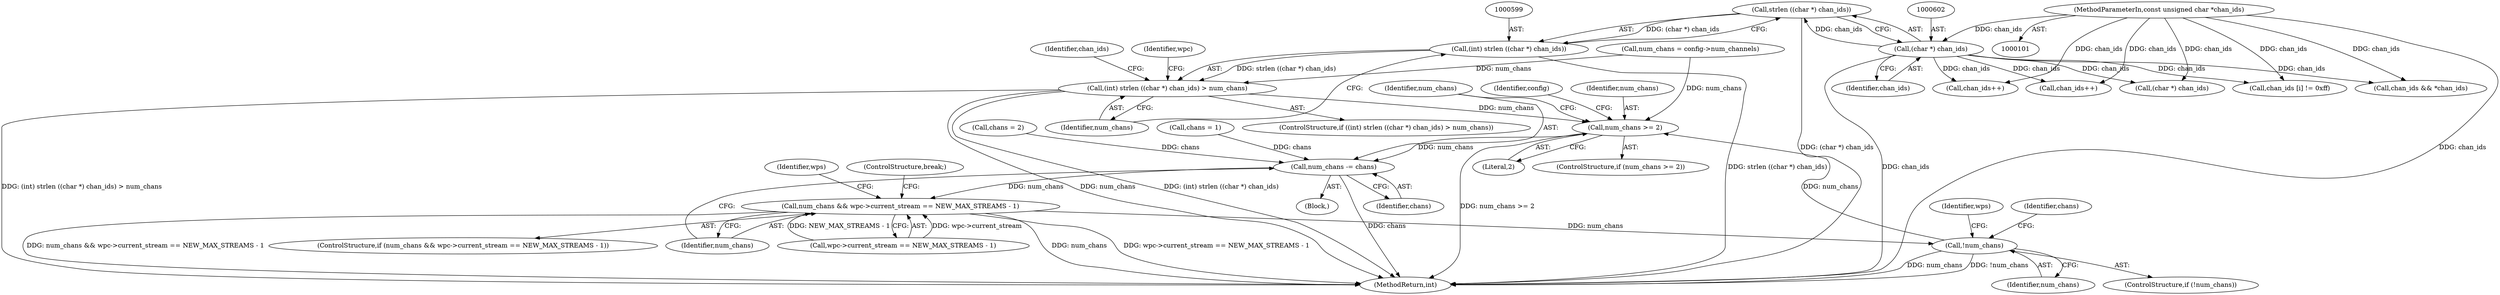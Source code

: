 digraph "0_WavPack_070ef6f138956d9ea9612e69586152339dbefe51@API" {
"1000600" [label="(Call,strlen ((char *) chan_ids))"];
"1000601" [label="(Call,(char *) chan_ids)"];
"1000105" [label="(MethodParameterIn,const unsigned char *chan_ids)"];
"1000598" [label="(Call,(int) strlen ((char *) chan_ids))"];
"1000597" [label="(Call,(int) strlen ((char *) chan_ids) > num_chans)"];
"1000818" [label="(Call,num_chans >= 2)"];
"1000839" [label="(Call,num_chans -= chans)"];
"1000843" [label="(Call,num_chans && wpc->current_stream == NEW_MAX_STREAMS - 1)"];
"1000912" [label="(Call,!num_chans)"];
"1000601" [label="(Call,(char *) chan_ids)"];
"1000615" [label="(Identifier,chan_ids)"];
"1000604" [label="(Identifier,num_chans)"];
"1000690" [label="(Block,)"];
"1000845" [label="(Call,wpc->current_stream == NEW_MAX_STREAMS - 1)"];
"1000917" [label="(Identifier,wps)"];
"1000836" [label="(Call,chans = 2)"];
"1000600" [label="(Call,strlen ((char *) chan_ids))"];
"1000841" [label="(Identifier,chans)"];
"1000707" [label="(Call,chans = 1)"];
"1000786" [label="(Call,chan_ids && *chan_ids)"];
"1000608" [label="(Identifier,wpc)"];
"1000648" [label="(Call,chan_ids++)"];
"1000800" [label="(Call,chan_ids++)"];
"1000596" [label="(ControlStructure,if ((int) strlen ((char *) chan_ids) > num_chans))"];
"1000819" [label="(Identifier,num_chans)"];
"1000818" [label="(Call,num_chans >= 2)"];
"1000826" [label="(Identifier,config)"];
"1000842" [label="(ControlStructure,if (num_chans && wpc->current_stream == NEW_MAX_STREAMS - 1))"];
"1000820" [label="(Literal,2)"];
"1000852" [label="(ControlStructure,break;)"];
"1000989" [label="(MethodReturn,int)"];
"1000911" [label="(ControlStructure,if (!num_chans))"];
"1000105" [label="(MethodParameterIn,const unsigned char *chan_ids)"];
"1000662" [label="(Call,chan_ids [i] != 0xff)"];
"1000844" [label="(Identifier,num_chans)"];
"1000817" [label="(ControlStructure,if (num_chans >= 2))"];
"1000843" [label="(Call,num_chans && wpc->current_stream == NEW_MAX_STREAMS - 1)"];
"1000912" [label="(Call,!num_chans)"];
"1000913" [label="(Identifier,num_chans)"];
"1000923" [label="(Identifier,chans)"];
"1000839" [label="(Call,num_chans -= chans)"];
"1000598" [label="(Call,(int) strlen ((char *) chan_ids))"];
"1000597" [label="(Call,(int) strlen ((char *) chan_ids) > num_chans)"];
"1000603" [label="(Identifier,chan_ids)"];
"1000119" [label="(Call,num_chans = config->num_channels)"];
"1000675" [label="(Call,(char *) chan_ids)"];
"1000856" [label="(Identifier,wps)"];
"1000840" [label="(Identifier,num_chans)"];
"1000600" -> "1000598"  [label="AST: "];
"1000600" -> "1000601"  [label="CFG: "];
"1000601" -> "1000600"  [label="AST: "];
"1000598" -> "1000600"  [label="CFG: "];
"1000600" -> "1000989"  [label="DDG: (char *) chan_ids"];
"1000600" -> "1000598"  [label="DDG: (char *) chan_ids"];
"1000601" -> "1000600"  [label="DDG: chan_ids"];
"1000601" -> "1000603"  [label="CFG: "];
"1000602" -> "1000601"  [label="AST: "];
"1000603" -> "1000601"  [label="AST: "];
"1000601" -> "1000989"  [label="DDG: chan_ids"];
"1000105" -> "1000601"  [label="DDG: chan_ids"];
"1000601" -> "1000648"  [label="DDG: chan_ids"];
"1000601" -> "1000662"  [label="DDG: chan_ids"];
"1000601" -> "1000675"  [label="DDG: chan_ids"];
"1000601" -> "1000786"  [label="DDG: chan_ids"];
"1000601" -> "1000800"  [label="DDG: chan_ids"];
"1000105" -> "1000101"  [label="AST: "];
"1000105" -> "1000989"  [label="DDG: chan_ids"];
"1000105" -> "1000648"  [label="DDG: chan_ids"];
"1000105" -> "1000662"  [label="DDG: chan_ids"];
"1000105" -> "1000675"  [label="DDG: chan_ids"];
"1000105" -> "1000786"  [label="DDG: chan_ids"];
"1000105" -> "1000800"  [label="DDG: chan_ids"];
"1000598" -> "1000597"  [label="AST: "];
"1000599" -> "1000598"  [label="AST: "];
"1000604" -> "1000598"  [label="CFG: "];
"1000598" -> "1000989"  [label="DDG: strlen ((char *) chan_ids)"];
"1000598" -> "1000597"  [label="DDG: strlen ((char *) chan_ids)"];
"1000597" -> "1000596"  [label="AST: "];
"1000597" -> "1000604"  [label="CFG: "];
"1000604" -> "1000597"  [label="AST: "];
"1000608" -> "1000597"  [label="CFG: "];
"1000615" -> "1000597"  [label="CFG: "];
"1000597" -> "1000989"  [label="DDG: (int) strlen ((char *) chan_ids)"];
"1000597" -> "1000989"  [label="DDG: (int) strlen ((char *) chan_ids) > num_chans"];
"1000597" -> "1000989"  [label="DDG: num_chans"];
"1000119" -> "1000597"  [label="DDG: num_chans"];
"1000597" -> "1000818"  [label="DDG: num_chans"];
"1000818" -> "1000817"  [label="AST: "];
"1000818" -> "1000820"  [label="CFG: "];
"1000819" -> "1000818"  [label="AST: "];
"1000820" -> "1000818"  [label="AST: "];
"1000826" -> "1000818"  [label="CFG: "];
"1000840" -> "1000818"  [label="CFG: "];
"1000818" -> "1000989"  [label="DDG: num_chans >= 2"];
"1000119" -> "1000818"  [label="DDG: num_chans"];
"1000912" -> "1000818"  [label="DDG: num_chans"];
"1000818" -> "1000839"  [label="DDG: num_chans"];
"1000839" -> "1000690"  [label="AST: "];
"1000839" -> "1000841"  [label="CFG: "];
"1000840" -> "1000839"  [label="AST: "];
"1000841" -> "1000839"  [label="AST: "];
"1000844" -> "1000839"  [label="CFG: "];
"1000839" -> "1000989"  [label="DDG: chans"];
"1000707" -> "1000839"  [label="DDG: chans"];
"1000836" -> "1000839"  [label="DDG: chans"];
"1000839" -> "1000843"  [label="DDG: num_chans"];
"1000843" -> "1000842"  [label="AST: "];
"1000843" -> "1000844"  [label="CFG: "];
"1000843" -> "1000845"  [label="CFG: "];
"1000844" -> "1000843"  [label="AST: "];
"1000845" -> "1000843"  [label="AST: "];
"1000852" -> "1000843"  [label="CFG: "];
"1000856" -> "1000843"  [label="CFG: "];
"1000843" -> "1000989"  [label="DDG: num_chans && wpc->current_stream == NEW_MAX_STREAMS - 1"];
"1000843" -> "1000989"  [label="DDG: num_chans"];
"1000843" -> "1000989"  [label="DDG: wpc->current_stream == NEW_MAX_STREAMS - 1"];
"1000845" -> "1000843"  [label="DDG: wpc->current_stream"];
"1000845" -> "1000843"  [label="DDG: NEW_MAX_STREAMS - 1"];
"1000843" -> "1000912"  [label="DDG: num_chans"];
"1000912" -> "1000911"  [label="AST: "];
"1000912" -> "1000913"  [label="CFG: "];
"1000913" -> "1000912"  [label="AST: "];
"1000917" -> "1000912"  [label="CFG: "];
"1000923" -> "1000912"  [label="CFG: "];
"1000912" -> "1000989"  [label="DDG: !num_chans"];
"1000912" -> "1000989"  [label="DDG: num_chans"];
}
